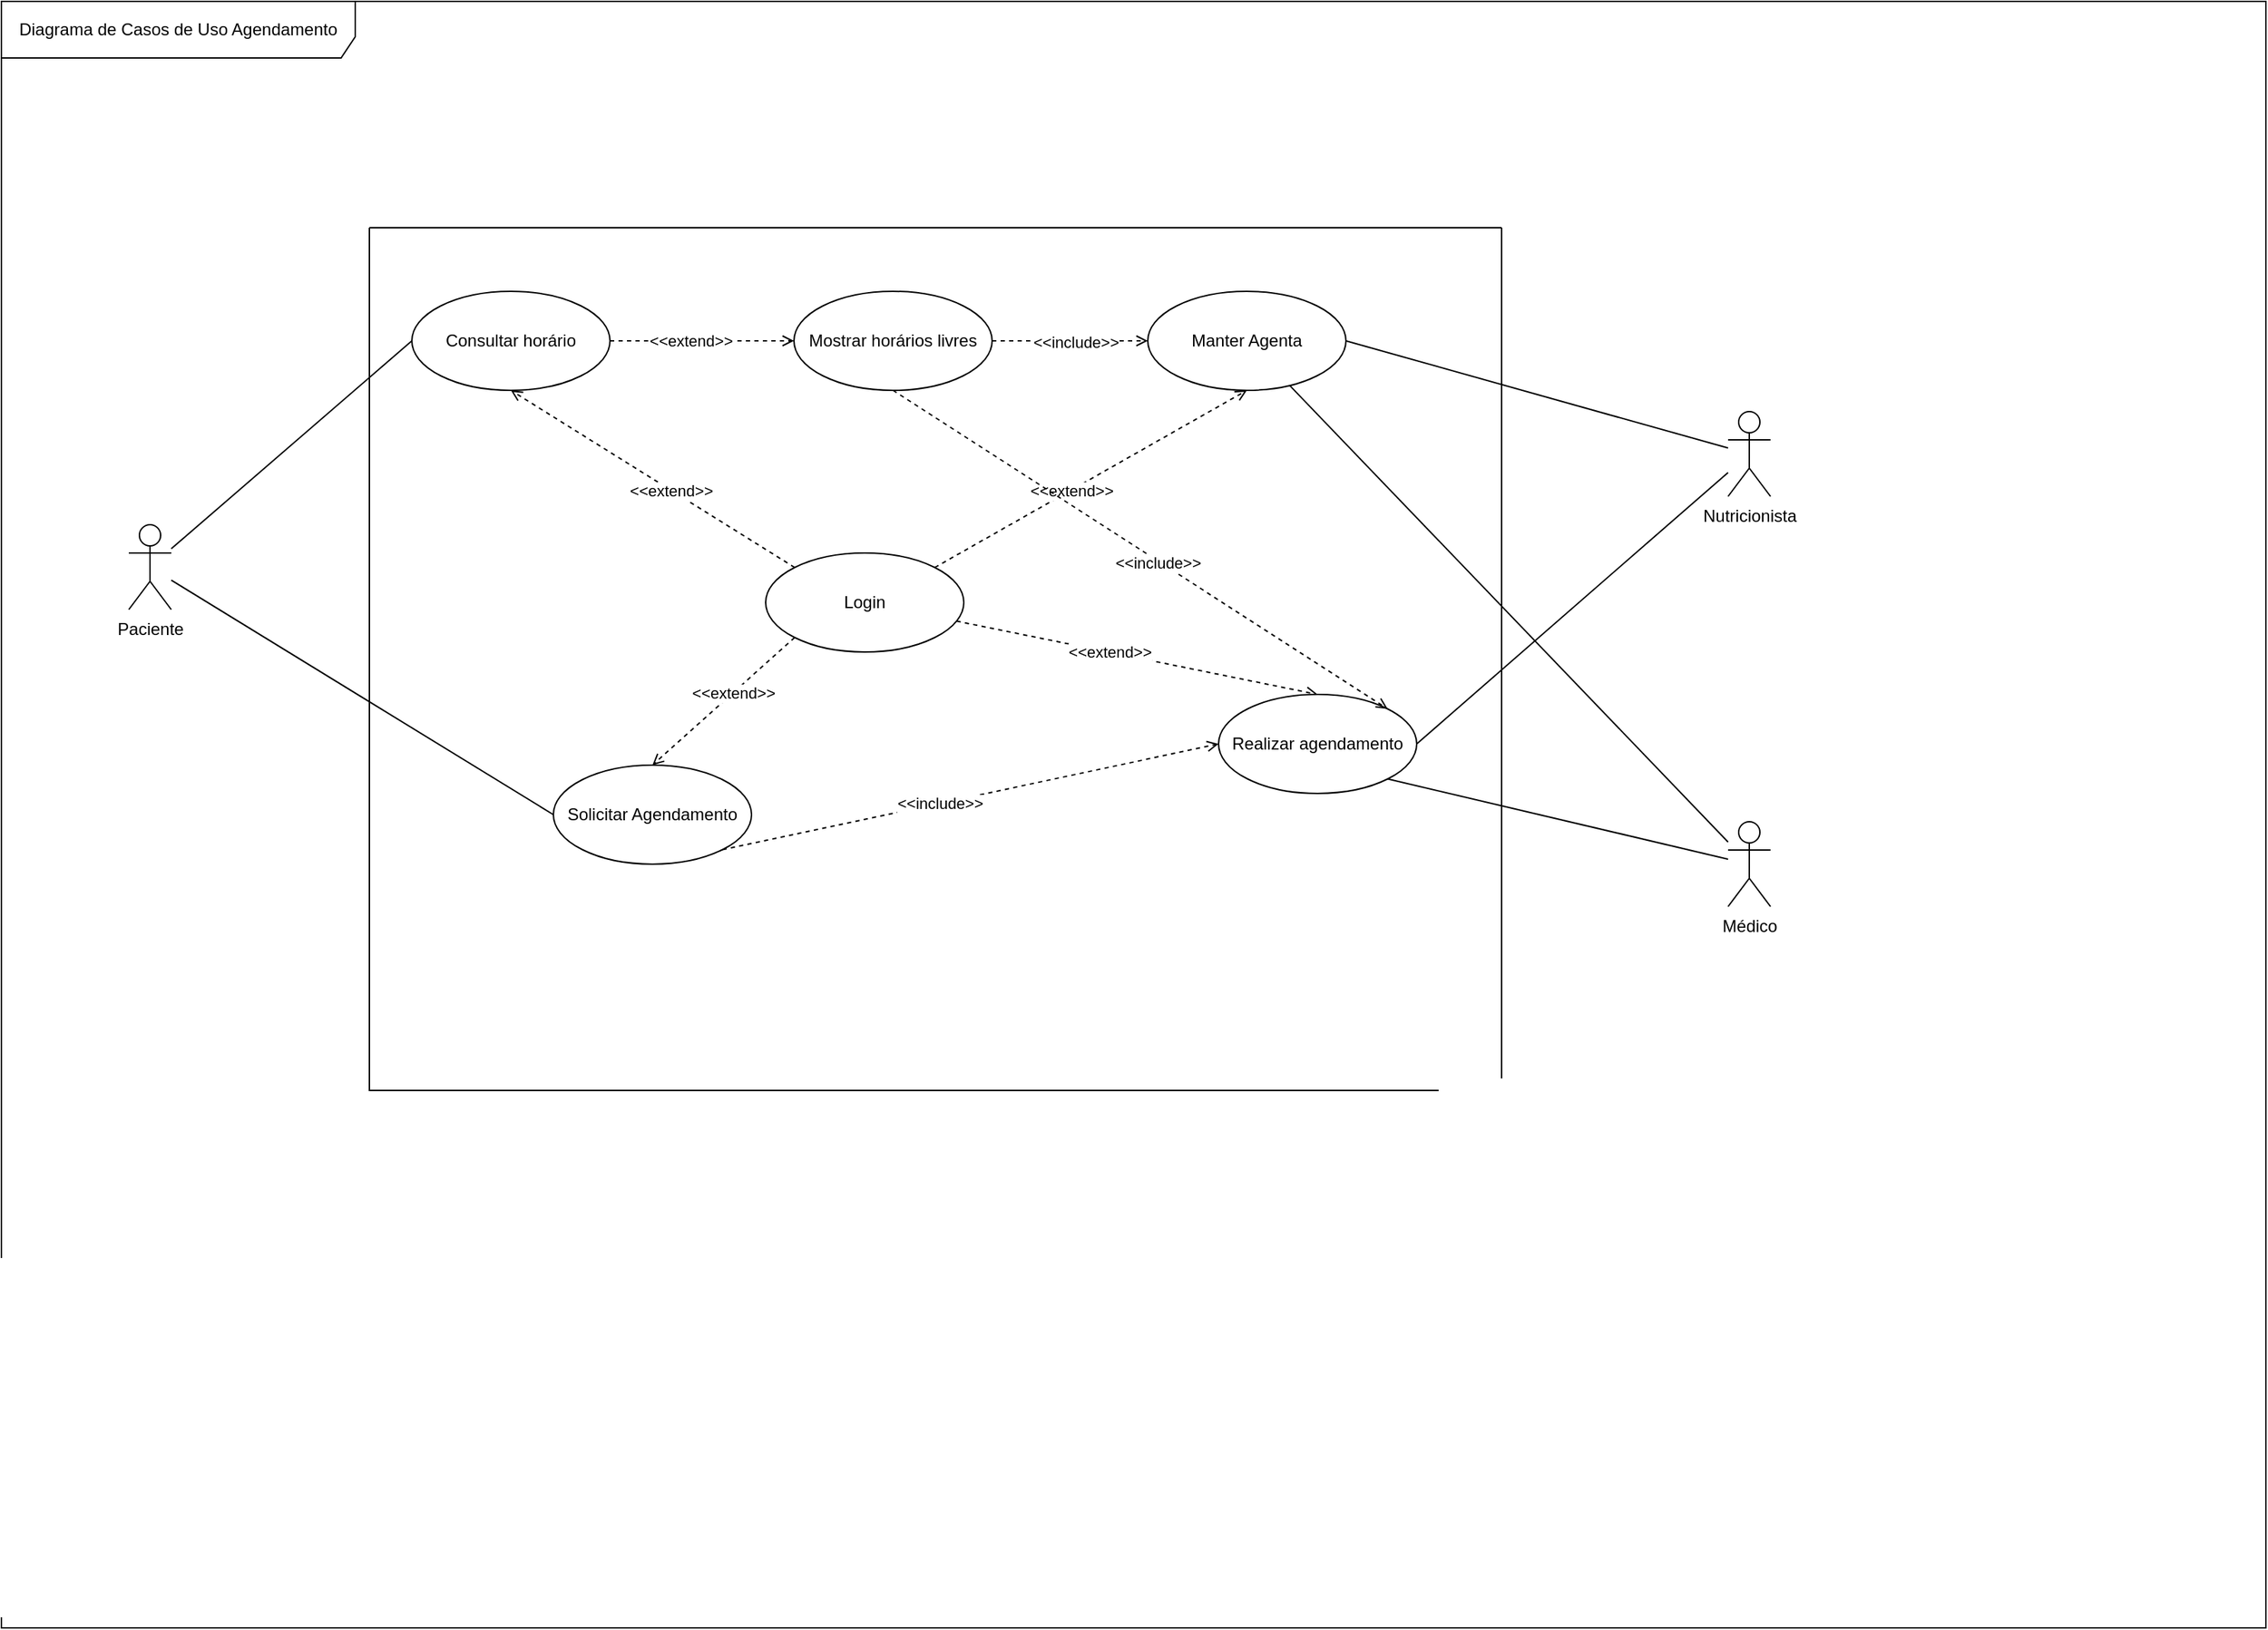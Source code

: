 <mxfile version="27.2.0">
  <diagram name="Página-1" id="A4SRTEeQTM4OLtlpb145">
    <mxGraphModel dx="2170" dy="1858" grid="1" gridSize="10" guides="1" tooltips="1" connect="1" arrows="1" fold="1" page="1" pageScale="1" pageWidth="827" pageHeight="1169" math="0" shadow="0" adaptiveColors="none">
      <root>
        <mxCell id="0" />
        <mxCell id="1" parent="0" />
        <mxCell id="NE6VYS4I0C1_LnRhZdik-13" style="rounded=0;orthogonalLoop=1;jettySize=auto;html=1;entryX=0;entryY=0.5;entryDx=0;entryDy=0;endArrow=none;endFill=0;" parent="1" source="opuIpvQJVJ9zl-1Smfu1-8" target="NE6VYS4I0C1_LnRhZdik-10" edge="1">
          <mxGeometry relative="1" as="geometry" />
        </mxCell>
        <mxCell id="NE6VYS4I0C1_LnRhZdik-26" style="rounded=0;orthogonalLoop=1;jettySize=auto;html=1;entryX=0;entryY=0.5;entryDx=0;entryDy=0;endArrow=none;endFill=0;" parent="1" source="opuIpvQJVJ9zl-1Smfu1-8" target="NE6VYS4I0C1_LnRhZdik-25" edge="1">
          <mxGeometry relative="1" as="geometry" />
        </mxCell>
        <mxCell id="opuIpvQJVJ9zl-1Smfu1-8" value="Paciente" style="shape=umlActor;verticalLabelPosition=bottom;verticalAlign=top;html=1;" parent="1" vertex="1">
          <mxGeometry x="-390" y="10" width="30" height="60" as="geometry" />
        </mxCell>
        <mxCell id="NE6VYS4I0C1_LnRhZdik-6" style="rounded=0;orthogonalLoop=1;jettySize=auto;html=1;entryX=1;entryY=0.5;entryDx=0;entryDy=0;endArrow=none;endFill=0;" parent="1" source="opuIpvQJVJ9zl-1Smfu1-9" target="NE6VYS4I0C1_LnRhZdik-2" edge="1">
          <mxGeometry relative="1" as="geometry" />
        </mxCell>
        <mxCell id="NE6VYS4I0C1_LnRhZdik-23" style="rounded=0;orthogonalLoop=1;jettySize=auto;html=1;entryX=1;entryY=0.5;entryDx=0;entryDy=0;endArrow=none;endFill=0;" parent="1" source="opuIpvQJVJ9zl-1Smfu1-9" target="NE6VYS4I0C1_LnRhZdik-18" edge="1">
          <mxGeometry relative="1" as="geometry" />
        </mxCell>
        <mxCell id="opuIpvQJVJ9zl-1Smfu1-9" value="Nutricionista" style="shape=umlActor;verticalLabelPosition=bottom;verticalAlign=top;html=1;" parent="1" vertex="1">
          <mxGeometry x="740" y="-70" width="30" height="60" as="geometry" />
        </mxCell>
        <mxCell id="NE6VYS4I0C1_LnRhZdik-5" style="rounded=0;orthogonalLoop=1;jettySize=auto;html=1;endArrow=none;endFill=0;" parent="1" source="opuIpvQJVJ9zl-1Smfu1-10" target="NE6VYS4I0C1_LnRhZdik-2" edge="1">
          <mxGeometry relative="1" as="geometry" />
        </mxCell>
        <mxCell id="NE6VYS4I0C1_LnRhZdik-24" style="rounded=0;orthogonalLoop=1;jettySize=auto;html=1;entryX=1;entryY=1;entryDx=0;entryDy=0;endArrow=none;endFill=0;" parent="1" source="opuIpvQJVJ9zl-1Smfu1-10" target="NE6VYS4I0C1_LnRhZdik-18" edge="1">
          <mxGeometry relative="1" as="geometry" />
        </mxCell>
        <mxCell id="opuIpvQJVJ9zl-1Smfu1-10" value="Médico" style="shape=umlActor;verticalLabelPosition=bottom;verticalAlign=top;html=1;" parent="1" vertex="1">
          <mxGeometry x="740" y="220" width="30" height="60" as="geometry" />
        </mxCell>
        <mxCell id="opuIpvQJVJ9zl-1Smfu1-12" value="Diagrama de Casos de Uso Agendamento" style="shape=umlFrame;whiteSpace=wrap;html=1;pointerEvents=0;width=250;height=40;" parent="1" vertex="1">
          <mxGeometry x="-480" y="-360" width="1600" height="1150" as="geometry" />
        </mxCell>
        <mxCell id="opuIpvQJVJ9zl-1Smfu1-45" value="" style="swimlane;startSize=0;" parent="1" vertex="1">
          <mxGeometry x="-220" y="-200" width="800" height="610" as="geometry">
            <mxRectangle x="270" y="-280" width="50" height="40" as="alternateBounds" />
          </mxGeometry>
        </mxCell>
        <mxCell id="NE6VYS4I0C1_LnRhZdik-21" style="rounded=0;orthogonalLoop=1;jettySize=auto;html=1;dashed=1;endArrow=open;endFill=0;entryX=0.5;entryY=0;entryDx=0;entryDy=0;" parent="opuIpvQJVJ9zl-1Smfu1-45" source="NE6VYS4I0C1_LnRhZdik-1" target="NE6VYS4I0C1_LnRhZdik-18" edge="1">
          <mxGeometry relative="1" as="geometry" />
        </mxCell>
        <mxCell id="NE6VYS4I0C1_LnRhZdik-22" value="&amp;lt;&amp;lt;extend&amp;gt;&amp;gt;" style="edgeLabel;html=1;align=center;verticalAlign=middle;resizable=0;points=[];" parent="NE6VYS4I0C1_LnRhZdik-21" vertex="1" connectable="0">
          <mxGeometry x="-0.153" relative="1" as="geometry">
            <mxPoint as="offset" />
          </mxGeometry>
        </mxCell>
        <mxCell id="NE6VYS4I0C1_LnRhZdik-1" value="Login" style="ellipse;whiteSpace=wrap;html=1;" parent="opuIpvQJVJ9zl-1Smfu1-45" vertex="1">
          <mxGeometry x="280" y="230" width="140" height="70" as="geometry" />
        </mxCell>
        <mxCell id="NE6VYS4I0C1_LnRhZdik-2" value="Manter Agenta" style="ellipse;whiteSpace=wrap;html=1;" parent="opuIpvQJVJ9zl-1Smfu1-45" vertex="1">
          <mxGeometry x="550" y="45" width="140" height="70" as="geometry" />
        </mxCell>
        <mxCell id="NE6VYS4I0C1_LnRhZdik-8" value="" style="rounded=0;orthogonalLoop=1;jettySize=auto;html=1;dashed=1;endArrow=open;endFill=0;exitX=1;exitY=0;exitDx=0;exitDy=0;entryX=0.5;entryY=1;entryDx=0;entryDy=0;" parent="opuIpvQJVJ9zl-1Smfu1-45" source="NE6VYS4I0C1_LnRhZdik-1" target="NE6VYS4I0C1_LnRhZdik-2" edge="1">
          <mxGeometry relative="1" as="geometry">
            <mxPoint x="430" y="290" as="sourcePoint" />
            <mxPoint x="589" y="292" as="targetPoint" />
          </mxGeometry>
        </mxCell>
        <mxCell id="NE6VYS4I0C1_LnRhZdik-9" value="&amp;lt;&amp;lt;extend&amp;gt;&amp;gt;" style="edgeLabel;html=1;align=center;verticalAlign=middle;resizable=0;points=[];" parent="NE6VYS4I0C1_LnRhZdik-8" vertex="1" connectable="0">
          <mxGeometry x="-0.126" relative="1" as="geometry">
            <mxPoint as="offset" />
          </mxGeometry>
        </mxCell>
        <mxCell id="NE6VYS4I0C1_LnRhZdik-10" value="Consultar horário" style="ellipse;whiteSpace=wrap;html=1;" parent="opuIpvQJVJ9zl-1Smfu1-45" vertex="1">
          <mxGeometry x="30" y="45" width="140" height="70" as="geometry" />
        </mxCell>
        <mxCell id="NE6VYS4I0C1_LnRhZdik-11" value="" style="rounded=0;orthogonalLoop=1;jettySize=auto;html=1;dashed=1;endArrow=open;endFill=0;exitX=0;exitY=0;exitDx=0;exitDy=0;entryX=0.5;entryY=1;entryDx=0;entryDy=0;" parent="opuIpvQJVJ9zl-1Smfu1-45" source="NE6VYS4I0C1_LnRhZdik-1" target="NE6VYS4I0C1_LnRhZdik-10" edge="1">
          <mxGeometry relative="1" as="geometry">
            <mxPoint x="295" y="330" as="sourcePoint" />
            <mxPoint x="455" y="123" as="targetPoint" />
          </mxGeometry>
        </mxCell>
        <mxCell id="NE6VYS4I0C1_LnRhZdik-12" value="&amp;lt;&amp;lt;extend&amp;gt;&amp;gt;" style="edgeLabel;html=1;align=center;verticalAlign=middle;resizable=0;points=[];" parent="NE6VYS4I0C1_LnRhZdik-11" vertex="1" connectable="0">
          <mxGeometry x="-0.126" relative="1" as="geometry">
            <mxPoint as="offset" />
          </mxGeometry>
        </mxCell>
        <mxCell id="NE6VYS4I0C1_LnRhZdik-14" value="Mostrar horários livres" style="ellipse;whiteSpace=wrap;html=1;" parent="opuIpvQJVJ9zl-1Smfu1-45" vertex="1">
          <mxGeometry x="300" y="45" width="140" height="70" as="geometry" />
        </mxCell>
        <mxCell id="NE6VYS4I0C1_LnRhZdik-16" style="rounded=0;orthogonalLoop=1;jettySize=auto;html=1;entryX=0;entryY=0.5;entryDx=0;entryDy=0;endArrow=open;endFill=0;dashed=1;exitX=1;exitY=0.5;exitDx=0;exitDy=0;" parent="opuIpvQJVJ9zl-1Smfu1-45" source="NE6VYS4I0C1_LnRhZdik-14" target="NE6VYS4I0C1_LnRhZdik-2" edge="1">
          <mxGeometry relative="1" as="geometry">
            <mxPoint x="360" y="150" as="sourcePoint" />
            <mxPoint x="673" y="284" as="targetPoint" />
          </mxGeometry>
        </mxCell>
        <mxCell id="NE6VYS4I0C1_LnRhZdik-17" value="&amp;lt;&amp;lt;include&amp;gt;&amp;gt;" style="edgeLabel;html=1;align=center;verticalAlign=middle;resizable=0;points=[];" parent="NE6VYS4I0C1_LnRhZdik-16" vertex="1" connectable="0">
          <mxGeometry x="0.073" y="-1" relative="1" as="geometry">
            <mxPoint as="offset" />
          </mxGeometry>
        </mxCell>
        <mxCell id="NE6VYS4I0C1_LnRhZdik-18" value="Realizar agendamento" style="ellipse;whiteSpace=wrap;html=1;" parent="opuIpvQJVJ9zl-1Smfu1-45" vertex="1">
          <mxGeometry x="600" y="330" width="140" height="70" as="geometry" />
        </mxCell>
        <mxCell id="NE6VYS4I0C1_LnRhZdik-19" value="" style="rounded=0;orthogonalLoop=1;jettySize=auto;html=1;dashed=1;endArrow=open;endFill=0;exitX=1;exitY=0.5;exitDx=0;exitDy=0;entryX=0;entryY=0.5;entryDx=0;entryDy=0;" parent="opuIpvQJVJ9zl-1Smfu1-45" source="NE6VYS4I0C1_LnRhZdik-10" target="NE6VYS4I0C1_LnRhZdik-14" edge="1">
          <mxGeometry relative="1" as="geometry">
            <mxPoint x="246" y="340" as="sourcePoint" />
            <mxPoint x="110" y="125" as="targetPoint" />
          </mxGeometry>
        </mxCell>
        <mxCell id="NE6VYS4I0C1_LnRhZdik-20" value="&amp;lt;&amp;lt;extend&amp;gt;&amp;gt;" style="edgeLabel;html=1;align=center;verticalAlign=middle;resizable=0;points=[];" parent="NE6VYS4I0C1_LnRhZdik-19" vertex="1" connectable="0">
          <mxGeometry x="-0.126" relative="1" as="geometry">
            <mxPoint as="offset" />
          </mxGeometry>
        </mxCell>
        <mxCell id="NE6VYS4I0C1_LnRhZdik-25" value="Solicitar Agendamento" style="ellipse;whiteSpace=wrap;html=1;" parent="opuIpvQJVJ9zl-1Smfu1-45" vertex="1">
          <mxGeometry x="130" y="380" width="140" height="70" as="geometry" />
        </mxCell>
        <mxCell id="NE6VYS4I0C1_LnRhZdik-27" value="" style="rounded=0;orthogonalLoop=1;jettySize=auto;html=1;dashed=1;endArrow=open;endFill=0;exitX=1;exitY=1;exitDx=0;exitDy=0;entryX=0;entryY=0.5;entryDx=0;entryDy=0;" parent="opuIpvQJVJ9zl-1Smfu1-45" source="NE6VYS4I0C1_LnRhZdik-25" target="NE6VYS4I0C1_LnRhZdik-18" edge="1">
          <mxGeometry relative="1" as="geometry">
            <mxPoint x="281" y="220" as="sourcePoint" />
            <mxPoint x="110" y="125" as="targetPoint" />
          </mxGeometry>
        </mxCell>
        <mxCell id="NE6VYS4I0C1_LnRhZdik-28" value="&amp;lt;&amp;lt;include&amp;gt;&amp;gt;" style="edgeLabel;html=1;align=center;verticalAlign=middle;resizable=0;points=[];" parent="NE6VYS4I0C1_LnRhZdik-27" vertex="1" connectable="0">
          <mxGeometry x="-0.126" relative="1" as="geometry">
            <mxPoint as="offset" />
          </mxGeometry>
        </mxCell>
        <mxCell id="FI5_M92oBlRaR4Etn2xp-1" style="rounded=0;orthogonalLoop=1;jettySize=auto;html=1;entryX=1;entryY=0;entryDx=0;entryDy=0;endArrow=open;endFill=0;dashed=1;exitX=0.5;exitY=1;exitDx=0;exitDy=0;" edge="1" parent="opuIpvQJVJ9zl-1Smfu1-45" source="NE6VYS4I0C1_LnRhZdik-14" target="NE6VYS4I0C1_LnRhZdik-18">
          <mxGeometry relative="1" as="geometry">
            <mxPoint x="450" y="90" as="sourcePoint" />
            <mxPoint x="560" y="90" as="targetPoint" />
          </mxGeometry>
        </mxCell>
        <mxCell id="FI5_M92oBlRaR4Etn2xp-2" value="&amp;lt;&amp;lt;include&amp;gt;&amp;gt;" style="edgeLabel;html=1;align=center;verticalAlign=middle;resizable=0;points=[];" vertex="1" connectable="0" parent="FI5_M92oBlRaR4Etn2xp-1">
          <mxGeometry x="0.073" y="-1" relative="1" as="geometry">
            <mxPoint as="offset" />
          </mxGeometry>
        </mxCell>
        <mxCell id="FI5_M92oBlRaR4Etn2xp-3" value="" style="rounded=0;orthogonalLoop=1;jettySize=auto;html=1;dashed=1;endArrow=open;endFill=0;exitX=0;exitY=1;exitDx=0;exitDy=0;entryX=0.5;entryY=0;entryDx=0;entryDy=0;" edge="1" parent="opuIpvQJVJ9zl-1Smfu1-45" source="NE6VYS4I0C1_LnRhZdik-1" target="NE6VYS4I0C1_LnRhZdik-25">
          <mxGeometry relative="1" as="geometry">
            <mxPoint x="231" y="180" as="sourcePoint" />
            <mxPoint x="110" y="125" as="targetPoint" />
          </mxGeometry>
        </mxCell>
        <mxCell id="FI5_M92oBlRaR4Etn2xp-4" value="&amp;lt;&amp;lt;extend&amp;gt;&amp;gt;" style="edgeLabel;html=1;align=center;verticalAlign=middle;resizable=0;points=[];" vertex="1" connectable="0" parent="FI5_M92oBlRaR4Etn2xp-3">
          <mxGeometry x="-0.126" relative="1" as="geometry">
            <mxPoint as="offset" />
          </mxGeometry>
        </mxCell>
      </root>
    </mxGraphModel>
  </diagram>
</mxfile>
